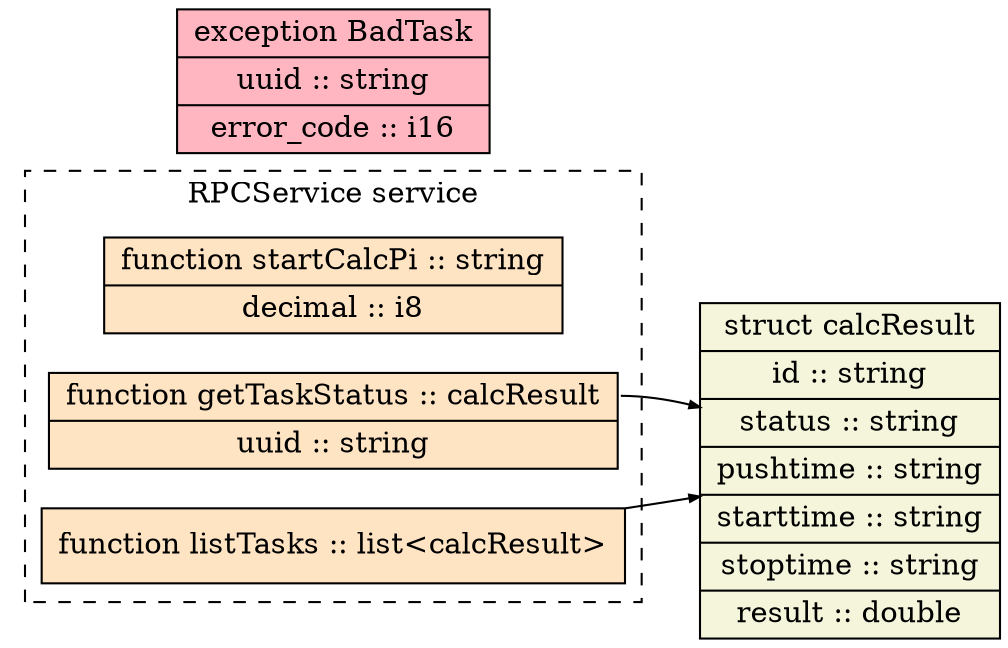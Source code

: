 digraph "rpcinterface" {
node [style=filled, shape=record];
edge [arrowsize=0.5];
rankdir=LR
node [fillcolor=beige];
calcResult [label="struct calcResult|<field_id>id :: string|<field_status>status :: string|<field_pushtime>pushtime :: string|<field_starttime>starttime :: string|<field_stoptime>stoptime :: string|<field_result>result :: double"];
node [fillcolor=lightpink];
BadTask [label="exception BadTask|<field_uuid>uuid :: string|<field_error_code>error_code :: i16"];
subgraph cluster_RPCService {
node [fillcolor=bisque];
style=dashed;
label = "RPCService service";
function_RPCServicestartCalcPi[label="<return_type>function startCalcPi :: string|<param_decimal>decimal :: i8"];
function_RPCServicegetTaskStatus[label="<return_type>function getTaskStatus :: calcResult|<param_uuid>uuid :: string"];
function_RPCServicelistTasks[label="<return_type>function listTasks :: list\<calcResult\>"];
 }
function_RPCServicegetTaskStatus:return_type -> calcResult
function_RPCServicelistTasks:return_type -> calcResult
}
